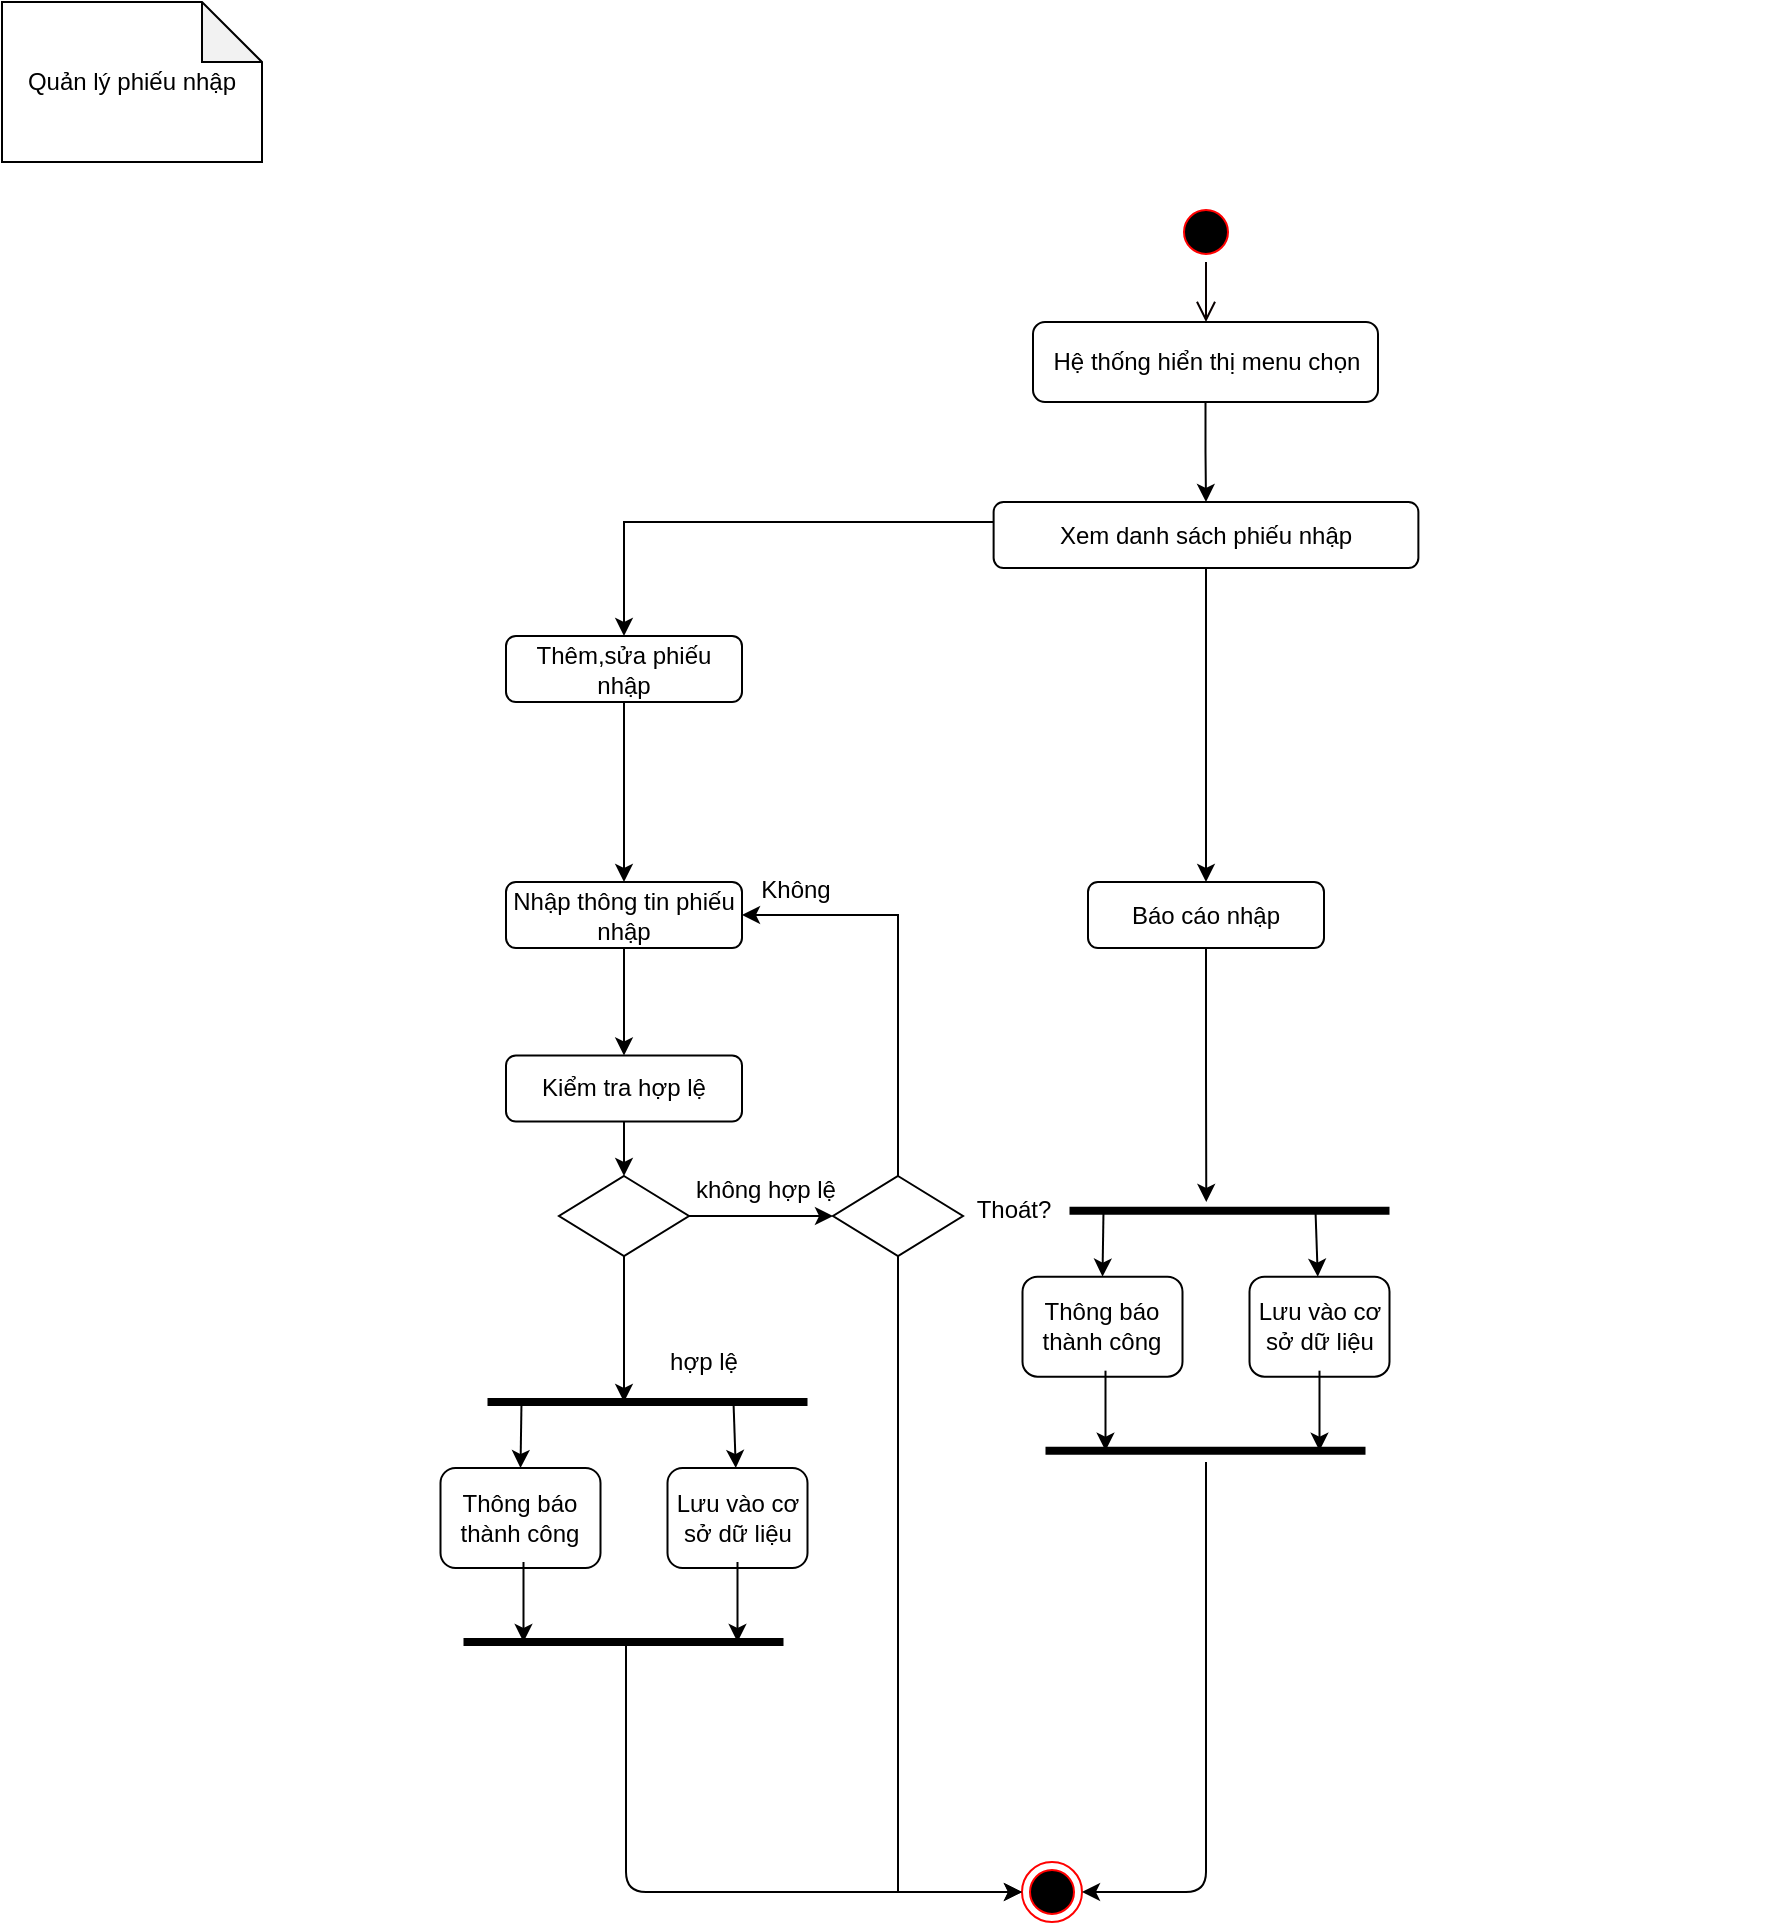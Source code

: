 <mxfile version="13.9.9" type="device"><diagram name="Page-1" id="e7e014a7-5840-1c2e-5031-d8a46d1fe8dd"><mxGraphModel dx="1217" dy="763" grid="1" gridSize="10" guides="1" tooltips="1" connect="1" arrows="1" fold="1" page="1" pageScale="1" pageWidth="1169" pageHeight="826" background="#ffffff" math="0" shadow="0"><root><mxCell id="0"/><mxCell id="1" parent="0"/><mxCell id="6" value="" style="edgeStyle=elbowEdgeStyle;elbow=horizontal;verticalAlign=bottom;endArrow=open;endSize=8;endFill=1;rounded=0;strokeColor=#0A0000;" parent="1" source="5" target="oe2-ipfIPPVTRvUnXvWy-43" edge="1"><mxGeometry x="419.5" y="160" as="geometry"><mxPoint x="414.5" y="260" as="targetPoint"/></mxGeometry></mxCell><mxCell id="5" value="" style="ellipse;shape=startState;fillColor=#000000;strokeColor=#ff0000;" parent="1" vertex="1"><mxGeometry x="615" y="150" width="30" height="30" as="geometry"/></mxCell><mxCell id="oe2-ipfIPPVTRvUnXvWy-42" value="Quản lý phiếu nhập" style="shape=note;whiteSpace=wrap;html=1;backgroundOutline=1;darkOpacity=0.05;rotation=0;" parent="1" vertex="1"><mxGeometry x="28" y="50" width="130" height="80" as="geometry"/></mxCell><mxCell id="93MytjTR_YfqGDn7nPKX-48" style="edgeStyle=orthogonalEdgeStyle;rounded=0;orthogonalLoop=1;jettySize=auto;html=1;strokeColor=#000000;strokeWidth=1;" parent="1" source="oe2-ipfIPPVTRvUnXvWy-43" target="HOgDfj0NTC0rS-DzmdSp-7" edge="1"><mxGeometry relative="1" as="geometry"/></mxCell><mxCell id="oe2-ipfIPPVTRvUnXvWy-43" value="Hệ thống hiển thị menu chọn" style="rounded=1;whiteSpace=wrap;html=1;" parent="1" vertex="1"><mxGeometry x="543.5" y="210" width="172.5" height="40" as="geometry"/></mxCell><mxCell id="oe2-ipfIPPVTRvUnXvWy-100" value="" style="ellipse;html=1;shape=endState;fillColor=#000000;strokeColor=#ff0000;" parent="1" vertex="1"><mxGeometry x="538" y="980" width="30" height="30" as="geometry"/></mxCell><mxCell id="0i3ON3FkZwFJOCtyg91e-12" value="không hợp lệ" style="text;html=1;strokeColor=none;fillColor=none;align=center;verticalAlign=middle;whiteSpace=wrap;rounded=0;" parent="1" vertex="1"><mxGeometry x="365" y="634.34" width="90" height="20" as="geometry"/></mxCell><mxCell id="93MytjTR_YfqGDn7nPKX-20" style="edgeStyle=orthogonalEdgeStyle;rounded=0;orthogonalLoop=1;jettySize=auto;html=1;" parent="1" source="HOgDfj0NTC0rS-DzmdSp-7" target="HOgDfj0NTC0rS-DzmdSp-11" edge="1"><mxGeometry relative="1" as="geometry"><Array as="points"><mxPoint x="509" y="310"/><mxPoint x="339" y="310"/></Array></mxGeometry></mxCell><mxCell id="aCMB1u9qXaWEzqKYAwMz-47" style="edgeStyle=orthogonalEdgeStyle;rounded=0;orthogonalLoop=1;jettySize=auto;html=1;" parent="1" source="HOgDfj0NTC0rS-DzmdSp-7" target="Za8mfvEAcIsPTR6fooWq-10" edge="1"><mxGeometry relative="1" as="geometry"/></mxCell><mxCell id="HOgDfj0NTC0rS-DzmdSp-7" value="Xem danh sách phiếu nhập" style="rounded=1;whiteSpace=wrap;html=1;" parent="1" vertex="1"><mxGeometry x="523.81" y="300" width="212.38" height="33" as="geometry"/></mxCell><mxCell id="aCMB1u9qXaWEzqKYAwMz-39" style="edgeStyle=orthogonalEdgeStyle;rounded=0;orthogonalLoop=1;jettySize=auto;html=1;entryX=0.5;entryY=0;entryDx=0;entryDy=0;" parent="1" source="HOgDfj0NTC0rS-DzmdSp-11" target="93MytjTR_YfqGDn7nPKX-13" edge="1"><mxGeometry relative="1" as="geometry"><mxPoint x="339.0" y="430" as="targetPoint"/></mxGeometry></mxCell><mxCell id="HOgDfj0NTC0rS-DzmdSp-11" value="Thêm,sửa phiếu nhập" style="rounded=1;whiteSpace=wrap;html=1;" parent="1" vertex="1"><mxGeometry x="280" y="367" width="118" height="33" as="geometry"/></mxCell><mxCell id="93MytjTR_YfqGDn7nPKX-22" style="edgeStyle=orthogonalEdgeStyle;rounded=0;orthogonalLoop=1;jettySize=auto;html=1;" parent="1" source="93MytjTR_YfqGDn7nPKX-13" target="93MytjTR_YfqGDn7nPKX-14" edge="1"><mxGeometry relative="1" as="geometry"/></mxCell><mxCell id="93MytjTR_YfqGDn7nPKX-13" value="Nhập thông tin phiếu nhập" style="rounded=1;whiteSpace=wrap;html=1;" parent="1" vertex="1"><mxGeometry x="280" y="490" width="118" height="33" as="geometry"/></mxCell><mxCell id="aCMB1u9qXaWEzqKYAwMz-42" style="edgeStyle=orthogonalEdgeStyle;rounded=0;orthogonalLoop=1;jettySize=auto;html=1;" parent="1" source="93MytjTR_YfqGDn7nPKX-14" target="93MytjTR_YfqGDn7nPKX-15" edge="1"><mxGeometry relative="1" as="geometry"/></mxCell><mxCell id="93MytjTR_YfqGDn7nPKX-14" value="Kiểm tra hợp lệ" style="rounded=1;whiteSpace=wrap;html=1;" parent="1" vertex="1"><mxGeometry x="280" y="576.75" width="118" height="33" as="geometry"/></mxCell><mxCell id="93MytjTR_YfqGDn7nPKX-30" style="edgeStyle=orthogonalEdgeStyle;rounded=0;orthogonalLoop=1;jettySize=auto;html=1;strokeColor=#000000;strokeWidth=1;" parent="1" source="93MytjTR_YfqGDn7nPKX-15" edge="1"><mxGeometry relative="1" as="geometry"><mxPoint x="339" y="750" as="targetPoint"/></mxGeometry></mxCell><mxCell id="aCMB1u9qXaWEzqKYAwMz-34" style="edgeStyle=orthogonalEdgeStyle;rounded=0;orthogonalLoop=1;jettySize=auto;html=1;" parent="1" source="93MytjTR_YfqGDn7nPKX-15" target="aCMB1u9qXaWEzqKYAwMz-18" edge="1"><mxGeometry relative="1" as="geometry"/></mxCell><mxCell id="93MytjTR_YfqGDn7nPKX-15" value="" style="rhombus;whiteSpace=wrap;html=1;" parent="1" vertex="1"><mxGeometry x="306.5" y="637" width="65" height="40" as="geometry"/></mxCell><mxCell id="93MytjTR_YfqGDn7nPKX-28" value="" style="endArrow=none;html=1;strokeColor=#000000;strokeWidth=4;" parent="1" edge="1"><mxGeometry width="50" height="50" relative="1" as="geometry"><mxPoint x="270.75" y="750" as="sourcePoint"/><mxPoint x="430.75" y="750" as="targetPoint"/></mxGeometry></mxCell><mxCell id="93MytjTR_YfqGDn7nPKX-31" value="hợp lệ" style="text;html=1;strokeColor=none;fillColor=none;align=center;verticalAlign=middle;whiteSpace=wrap;rounded=0;" parent="1" vertex="1"><mxGeometry x="348.75" y="720" width="60" height="20" as="geometry"/></mxCell><mxCell id="93MytjTR_YfqGDn7nPKX-32" value="Thông báo thành công" style="rounded=1;whiteSpace=wrap;html=1;" parent="1" vertex="1"><mxGeometry x="247.25" y="783" width="80" height="50" as="geometry"/></mxCell><mxCell id="93MytjTR_YfqGDn7nPKX-33" value="Lưu vào cơ sở dữ liệu" style="rounded=1;whiteSpace=wrap;html=1;" parent="1" vertex="1"><mxGeometry x="360.75" y="783" width="70" height="50" as="geometry"/></mxCell><mxCell id="93MytjTR_YfqGDn7nPKX-34" value="" style="endArrow=classic;html=1;strokeColor=#000000;strokeWidth=1;entryX=0.5;entryY=0;entryDx=0;entryDy=0;" parent="1" target="93MytjTR_YfqGDn7nPKX-32" edge="1"><mxGeometry width="50" height="50" relative="1" as="geometry"><mxPoint x="287.75" y="750" as="sourcePoint"/><mxPoint x="250.75" y="720" as="targetPoint"/></mxGeometry></mxCell><mxCell id="93MytjTR_YfqGDn7nPKX-35" value="" style="endArrow=classic;html=1;strokeColor=#000000;strokeWidth=1;" parent="1" target="93MytjTR_YfqGDn7nPKX-33" edge="1"><mxGeometry width="50" height="50" relative="1" as="geometry"><mxPoint x="393.75" y="750" as="sourcePoint"/><mxPoint x="297.25" y="793" as="targetPoint"/></mxGeometry></mxCell><mxCell id="93MytjTR_YfqGDn7nPKX-36" value="" style="endArrow=none;html=1;strokeColor=#000000;strokeWidth=4;" parent="1" edge="1"><mxGeometry width="50" height="50" relative="1" as="geometry"><mxPoint x="258.75" y="870" as="sourcePoint"/><mxPoint x="418.75" y="870" as="targetPoint"/></mxGeometry></mxCell><mxCell id="93MytjTR_YfqGDn7nPKX-41" value="" style="endArrow=classic;html=1;strokeColor=#000000;strokeWidth=1;" parent="1" edge="1"><mxGeometry width="50" height="50" relative="1" as="geometry"><mxPoint x="288.75" y="830" as="sourcePoint"/><mxPoint x="288.75" y="870" as="targetPoint"/></mxGeometry></mxCell><mxCell id="93MytjTR_YfqGDn7nPKX-42" value="" style="endArrow=classic;html=1;strokeColor=#000000;strokeWidth=1;" parent="1" edge="1"><mxGeometry width="50" height="50" relative="1" as="geometry"><mxPoint x="395.75" y="830" as="sourcePoint"/><mxPoint x="395.75" y="870" as="targetPoint"/></mxGeometry></mxCell><mxCell id="93MytjTR_YfqGDn7nPKX-45" value="" style="endArrow=classic;html=1;strokeColor=#000000;strokeWidth=1;" parent="1" target="oe2-ipfIPPVTRvUnXvWy-100" edge="1"><mxGeometry width="50" height="50" relative="1" as="geometry"><mxPoint x="340" y="870" as="sourcePoint"/><mxPoint x="278" y="790" as="targetPoint"/><Array as="points"><mxPoint x="340" y="995"/></Array></mxGeometry></mxCell><mxCell id="93MytjTR_YfqGDn7nPKX-109" style="edgeStyle=orthogonalEdgeStyle;rounded=0;orthogonalLoop=1;jettySize=auto;html=1;exitX=0.5;exitY=1;exitDx=0;exitDy=0;strokeColor=#000000;strokeWidth=1;" parent="1" edge="1"><mxGeometry relative="1" as="geometry"><mxPoint x="909" y="433" as="sourcePoint"/><mxPoint x="909" y="433" as="targetPoint"/></mxGeometry></mxCell><mxCell id="xXr_3SXAGexhdug_QWEV-10" style="edgeStyle=orthogonalEdgeStyle;rounded=0;orthogonalLoop=1;jettySize=auto;html=1;exitX=0.5;exitY=1;exitDx=0;exitDy=0;" edge="1" parent="1" source="Za8mfvEAcIsPTR6fooWq-10"><mxGeometry relative="1" as="geometry"><mxPoint x="630.143" y="650" as="targetPoint"/></mxGeometry></mxCell><mxCell id="Za8mfvEAcIsPTR6fooWq-10" value="Báo cáo nhập" style="rounded=1;whiteSpace=wrap;html=1;" parent="1" vertex="1"><mxGeometry x="571" y="490" width="118" height="33" as="geometry"/></mxCell><mxCell id="aCMB1u9qXaWEzqKYAwMz-7" value="" style="endArrow=none;html=1;strokeColor=#000000;strokeWidth=4;" parent="1" edge="1"><mxGeometry width="50" height="50" relative="1" as="geometry"><mxPoint x="561.75" y="654.34" as="sourcePoint"/><mxPoint x="721.75" y="654.34" as="targetPoint"/></mxGeometry></mxCell><mxCell id="aCMB1u9qXaWEzqKYAwMz-8" value="Thông báo thành công" style="rounded=1;whiteSpace=wrap;html=1;" parent="1" vertex="1"><mxGeometry x="538.25" y="687.34" width="80" height="50" as="geometry"/></mxCell><mxCell id="aCMB1u9qXaWEzqKYAwMz-9" value="Lưu vào cơ sở dữ liệu" style="rounded=1;whiteSpace=wrap;html=1;" parent="1" vertex="1"><mxGeometry x="651.75" y="687.34" width="70" height="50" as="geometry"/></mxCell><mxCell id="aCMB1u9qXaWEzqKYAwMz-10" value="" style="endArrow=classic;html=1;strokeColor=#000000;strokeWidth=1;entryX=0.5;entryY=0;entryDx=0;entryDy=0;" parent="1" target="aCMB1u9qXaWEzqKYAwMz-8" edge="1"><mxGeometry width="50" height="50" relative="1" as="geometry"><mxPoint x="578.75" y="654.34" as="sourcePoint"/><mxPoint x="541.75" y="624.34" as="targetPoint"/></mxGeometry></mxCell><mxCell id="aCMB1u9qXaWEzqKYAwMz-11" value="" style="endArrow=classic;html=1;strokeColor=#000000;strokeWidth=1;" parent="1" target="aCMB1u9qXaWEzqKYAwMz-9" edge="1"><mxGeometry width="50" height="50" relative="1" as="geometry"><mxPoint x="684.75" y="654.34" as="sourcePoint"/><mxPoint x="588.25" y="697.34" as="targetPoint"/></mxGeometry></mxCell><mxCell id="aCMB1u9qXaWEzqKYAwMz-12" value="" style="endArrow=none;html=1;strokeColor=#000000;strokeWidth=4;" parent="1" edge="1"><mxGeometry width="50" height="50" relative="1" as="geometry"><mxPoint x="549.75" y="774.34" as="sourcePoint"/><mxPoint x="709.75" y="774.34" as="targetPoint"/></mxGeometry></mxCell><mxCell id="aCMB1u9qXaWEzqKYAwMz-13" value="" style="endArrow=classic;html=1;strokeColor=#000000;strokeWidth=1;" parent="1" edge="1"><mxGeometry width="50" height="50" relative="1" as="geometry"><mxPoint x="579.75" y="734.34" as="sourcePoint"/><mxPoint x="579.75" y="774.34" as="targetPoint"/></mxGeometry></mxCell><mxCell id="aCMB1u9qXaWEzqKYAwMz-14" value="" style="endArrow=classic;html=1;strokeColor=#000000;strokeWidth=1;" parent="1" edge="1"><mxGeometry width="50" height="50" relative="1" as="geometry"><mxPoint x="686.75" y="734.34" as="sourcePoint"/><mxPoint x="686.75" y="774.34" as="targetPoint"/></mxGeometry></mxCell><mxCell id="aCMB1u9qXaWEzqKYAwMz-37" style="edgeStyle=orthogonalEdgeStyle;rounded=0;orthogonalLoop=1;jettySize=auto;html=1;entryX=1;entryY=0.5;entryDx=0;entryDy=0;" parent="1" source="aCMB1u9qXaWEzqKYAwMz-18" target="93MytjTR_YfqGDn7nPKX-13" edge="1"><mxGeometry relative="1" as="geometry"><Array as="points"><mxPoint x="476" y="507"/></Array></mxGeometry></mxCell><mxCell id="aCMB1u9qXaWEzqKYAwMz-45" style="edgeStyle=orthogonalEdgeStyle;rounded=0;orthogonalLoop=1;jettySize=auto;html=1;" parent="1" source="aCMB1u9qXaWEzqKYAwMz-18" target="oe2-ipfIPPVTRvUnXvWy-100" edge="1"><mxGeometry relative="1" as="geometry"><Array as="points"><mxPoint x="476" y="995"/></Array></mxGeometry></mxCell><mxCell id="aCMB1u9qXaWEzqKYAwMz-18" value="" style="rhombus;whiteSpace=wrap;html=1;" parent="1" vertex="1"><mxGeometry x="443.5" y="637" width="65" height="40" as="geometry"/></mxCell><mxCell id="aCMB1u9qXaWEzqKYAwMz-21" value="Thoát?" style="text;html=1;strokeColor=none;fillColor=none;align=center;verticalAlign=middle;whiteSpace=wrap;rounded=0;" parent="1" vertex="1"><mxGeometry x="488.5" y="644.34" width="90" height="20" as="geometry"/></mxCell><mxCell id="aCMB1u9qXaWEzqKYAwMz-22" value="Không" style="text;html=1;strokeColor=none;fillColor=none;align=center;verticalAlign=middle;whiteSpace=wrap;rounded=0;" parent="1" vertex="1"><mxGeometry x="380" y="483.5" width="90" height="20" as="geometry"/></mxCell><mxCell id="xXr_3SXAGexhdug_QWEV-9" value="" style="endArrow=classic;html=1;entryX=1;entryY=0.5;entryDx=0;entryDy=0;" edge="1" parent="1" target="oe2-ipfIPPVTRvUnXvWy-100"><mxGeometry width="50" height="50" relative="1" as="geometry"><mxPoint x="630" y="780" as="sourcePoint"/><mxPoint x="630" y="1030" as="targetPoint"/><Array as="points"><mxPoint x="630" y="995"/></Array></mxGeometry></mxCell></root></mxGraphModel></diagram></mxfile>